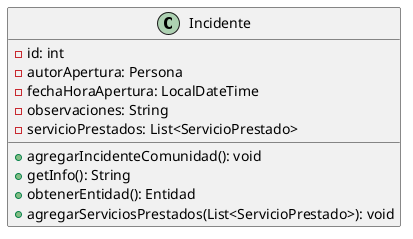 @startuml
'https://plantuml.com/class-diagram


skinparam linetype ortho

class Incidente {
  - id: int
  - autorApertura: Persona
  - fechaHoraApertura: LocalDateTime
  - observaciones: String
  - servicioPrestados: List<ServicioPrestado>

  + agregarIncidenteComunidad(): void
  + getInfo(): String
  + obtenerEntidad(): Entidad
  + agregarServiciosPrestados(List<ServicioPrestado>): void
}

@enduml